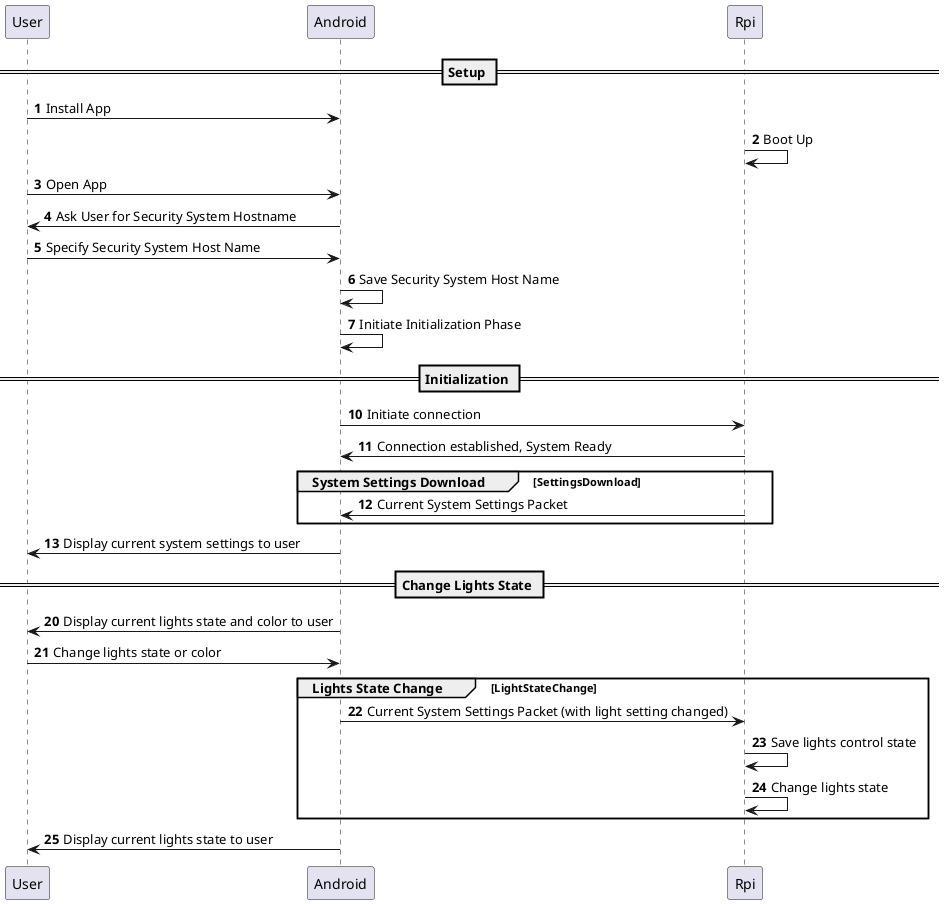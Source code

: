 @startuml
autonumber

== Setup ==
User -> Android : Install App
Rpi -> Rpi : Boot Up
User -> Android : Open App
Android -> User : Ask User for Security System Hostname 
User -> Android : Specify Security System Host Name
Android -> Android : Save Security System Host Name
Android -> Android : Initiate Initialization Phase

== Initialization ==
autonumber 10
Android -> Rpi : Initiate connection
Rpi -> Android : Connection established, System Ready
group System Settings Download [SettingsDownload]
    Rpi -> Android : Current System Settings Packet
end
Android -> User : Display current system settings to user

== Change Lights State ==
autonumber 20
Android -> User : Display current lights state and color to user
User -> Android : Change lights state or color

group Lights State Change [LightStateChange]
    Android -> Rpi : Current System Settings Packet (with light setting changed)
    Rpi -> Rpi : Save lights control state
    Rpi -> Rpi : Change lights state
end

Android -> User : Display current lights state to user

' == Change Alarm State ==
' autonumber 30
' Android -> User : Display current alarm state to user
' User -> Android : Change alarm state

' group Alarm State Change [AlarmStateChange]
'     Android -> Rpi : Send alarm control packet
'     Rpi -> Rpi : Save alarm control state
'     Rpi -> Rpi : Change alarm state
'     Rpi -> Android : Current alarm State
' end

' Android -> User : Display current alarm state to user

' == Change Lights On/Off Timer Setting ==
' autonumber 40
' Android -> User : Display current lights on/off timer to user
' User -> Android : Change lights on/off timer

' group Lights Timer State Change [TimerStateChange]
'     Android -> Rpi : Send lights on/off timer change packet
'     Rpi -> Rpi : Save lights on/off timer settimg
'     Rpi -> Android : Current lights on/off timer settimg
' end

' Android -> User : Display current lights on/off timer to user

' == Change Lights On/Off Timer Setting ==
' autonumber 40
' Android -> User : Display current lights on/off timer to user
' User -> Android : Change lights on/off timer

' group Lights Timer State Change [TimerStateChange]
'     Android -> Rpi : Send lights on/off timer change packet
'     Rpi -> Rpi : Save lights on/off timer settimg
'     Rpi -> Rpi : Change lights on/off timer settimg
'     Rpi -> Android : Current lights on/off timer settimg
' end

' Android -> User : Display current lights on/off timer to user

' == Window or Door Opened Event ==
' DoorWindowSensors -> Rpi : Door or window opened
' Rpi -> Rpi : Check state of alarm
' Rpi -> Rpi : Trigger alarm noise with customized audio
' group Window or Door Event Transmission [WindowDoorOpenDetection]
'     Rpi -> Android : Send window or door open detection event
'     ...
'     Rpi -> Android : Send window or door open detection event
'     Android -> Rpi : Detection event recieved
' end
' Android -> User : Send window or door detection event notification

' == Motion Detected Event ==
' MotionSensor -> Rpi : Motion Detected
' Rpi -> Rpi : Turn on lights
' Rpi -> Rpi : Check state of alarm
' Rpi -> Rpi : Trigger alarm noise with customized audio
' group Motion Detection Event Transmission [MotionDetection]
'     Rpi -> Android : Send motion detection event
'     ...
'     Rpi -> Android : Send motion detection event
'     Android -> Rpi : Motion detection event recieved
' end
' Android -> User : Send motion detection event notification

' == Customize Alarm Audio ==
' User -> Android : Change customized alarm noise
' Android -> Android : Record audio
' User -> Android : Stop audio recording

' group Customized Alarm Audio Transmittion [AudioTransmission]
'     Android -> Rpi: Audio recording transmission 
'     Rpi -> Rpi : Store audio recording
'     Rpi -> Rpi : Change default alarm audio
'     Rpi -> Android: Audio recording setting change sucess
' end

' Android -> User: Display current alarm audio recording name
' @enduml